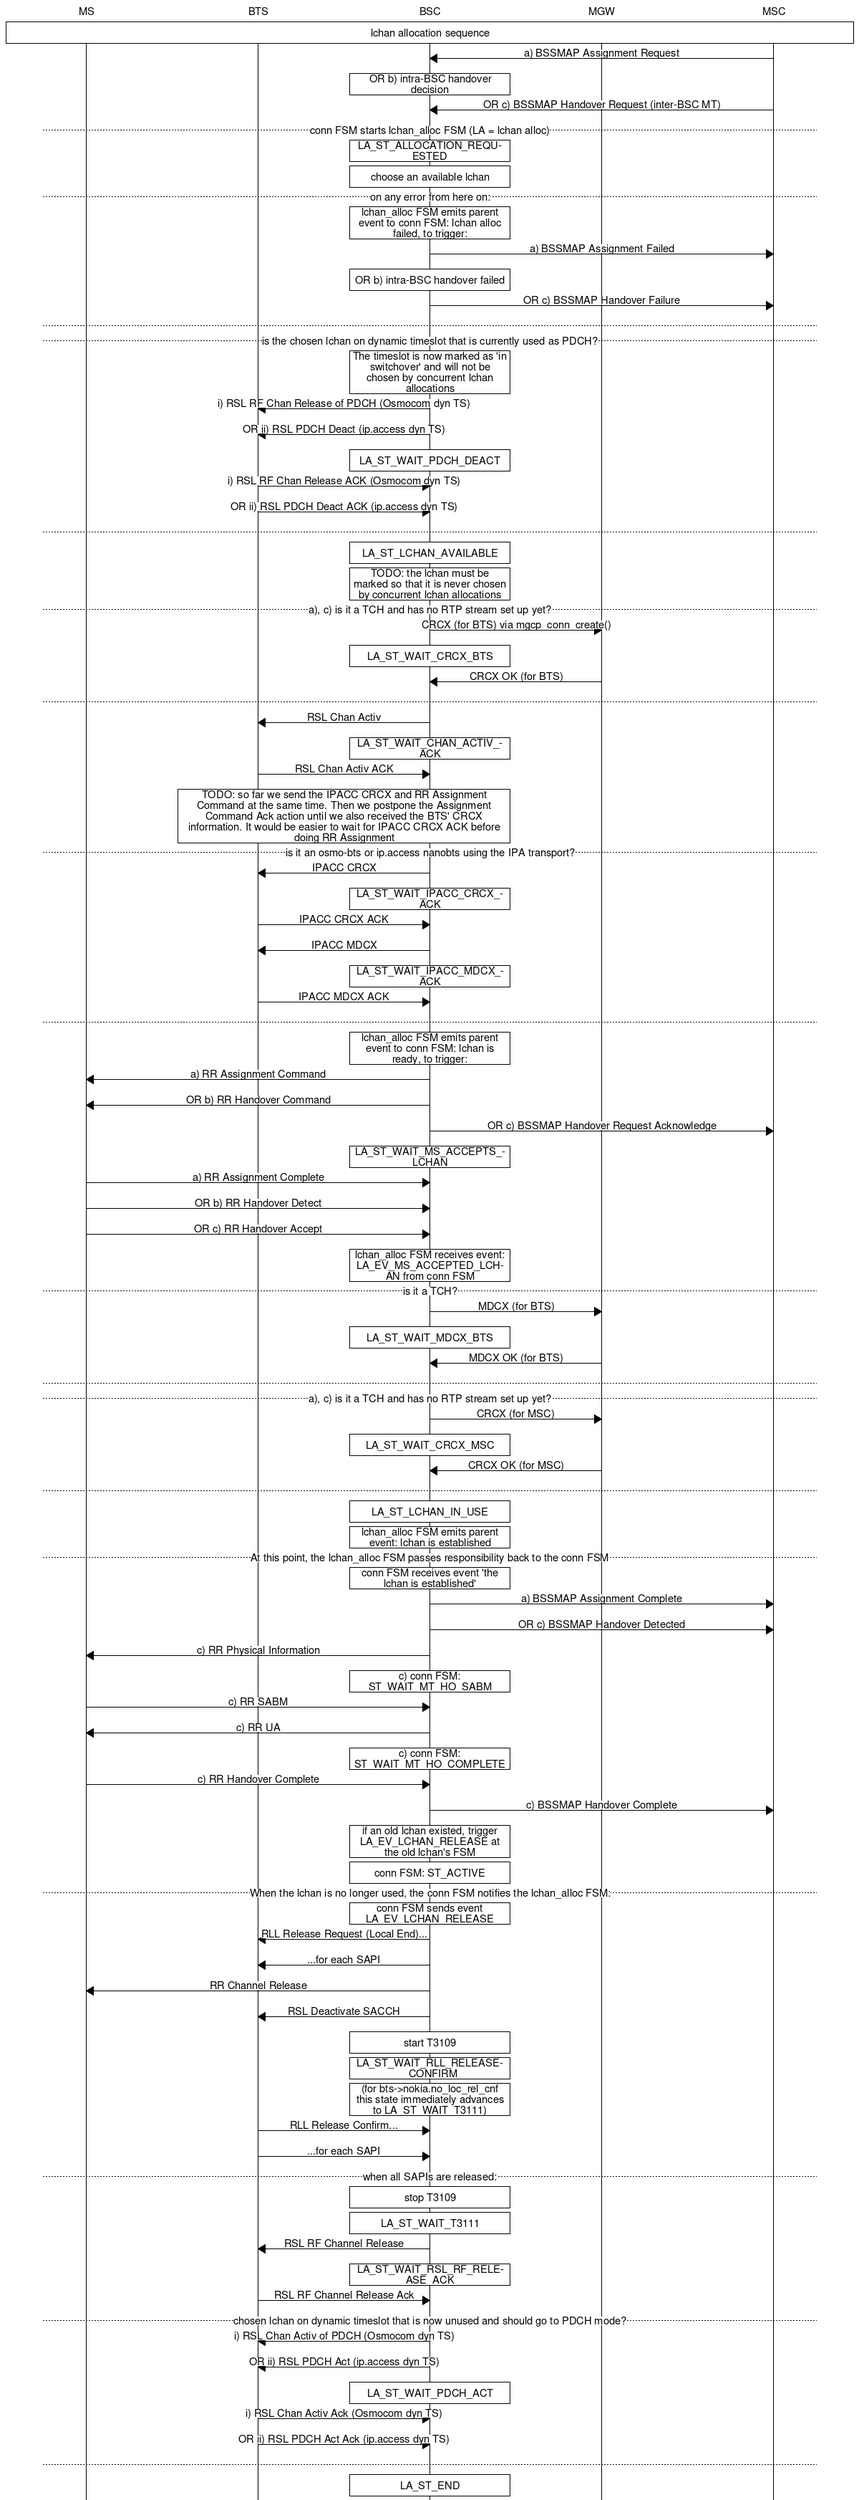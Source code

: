 
# MO-Call with OsmoBTS + OsmoBSC with true 3GPP AoIP (planned)
msc {
	hscale=2;
	ms [label="MS"], bts [label="BTS"], bsc[label="BSC"], mgw[label="MGW"], msc_[label="MSC"];

	ms box msc_ [label="lchan allocation sequence"];

	bsc <= msc_ [label="a) BSSMAP Assignment Request"];
	bsc box bsc [label="OR b) intra-BSC handover decision"];
	bsc <= msc_ [label="OR c) BSSMAP Handover Request (inter-BSC MT)"];

	--- [label="conn FSM starts lchan_alloc FSM (LA = lchan alloc)"];
	bsc box bsc [label="LA_ST_ALLOCATION_REQUESTED"];

	bsc box bsc [label="choose an available lchan"];

	--- [label="on any error from here on:"];
	bsc box bsc [label="lchan_alloc FSM emits parent event to conn FSM:
			    lchan alloc failed, to trigger:"];
	bsc => msc_ [label="a) BSSMAP Assignment Failed"];
	bsc box bsc [label="OR b) intra-BSC handover failed"];
	bsc => msc_ [label="OR c) BSSMAP Handover Failure"];
	---;

	--- [label="is the chosen lchan on dynamic timeslot that is currently used as PDCH?"];
	bsc box bsc [label="The timeslot is now marked as 'in switchover' and
		            will not be chosen by concurrent lchan allocations"];
	bts <= bsc [label="i) RSL RF Chan Release of PDCH (Osmocom dyn TS)"];
	bts <= bsc [label="OR ii) RSL PDCH Deact (ip.access dyn TS)"];
	bsc box bsc [label="LA_ST_WAIT_PDCH_DEACT"];
	bts => bsc [label="i) RSL RF Chan Release ACK (Osmocom dyn TS)"];
	bts => bsc [label="OR ii) RSL PDCH Deact ACK (ip.access dyn TS)"];
	---;
	bsc box bsc [label="LA_ST_LCHAN_AVAILABLE"];
	bsc box bsc [label="TODO: the lchan must be marked so that it is never
		            chosen by concurrent lchan allocations"];
	--- [label="a), c) is it a TCH and has no RTP stream set up yet?"];
	bsc => mgw [label="CRCX (for BTS) via mgcp_conn_create()"];
	bsc box bsc [label="LA_ST_WAIT_CRCX_BTS"];
	bsc <= mgw [label="CRCX OK (for BTS)"];
	---;
	bts <= bsc [label="RSL Chan Activ"];
	bsc box bsc [label="LA_ST_WAIT_CHAN_ACTIV_ACK"];
	bts => bsc [label="RSL Chan Activ ACK"];

	bts box bsc [label="TODO: so far we send the IPACC CRCX and RR Assignment Command at the same time.
		Then we postpone the Assignment Command Ack action until we also received the BTS'
		CRCX information.
		It would be easier to wait for IPACC CRCX ACK before doing RR Assignment"];

	--- [label="is it an osmo-bts or ip.access nanobts using the IPA transport?"];
	bts <= bsc [label="IPACC CRCX"];
	bsc box bsc [label="LA_ST_WAIT_IPACC_CRCX_ACK"];
	bts => bsc [label="IPACC CRCX ACK"];
	bts <= bsc [label="IPACC MDCX"];
	bsc box bsc [label="LA_ST_WAIT_IPACC_MDCX_ACK"];
	bts => bsc [label="IPACC MDCX ACK"];
	---;
	bsc box bsc [label="lchan_alloc FSM emits parent event to conn FSM: lchan is ready, to trigger:"];
	ms <= bsc [label="a) RR Assignment Command"];
	ms <= bsc [label="OR b) RR Handover Command"];
	bsc => msc_ [label="OR c) BSSMAP Handover Request Acknowledge"];
	bsc box bsc [label="LA_ST_WAIT_MS_ACCEPTS_LCHAN"];
	ms => bsc [label="a) RR Assignment Complete"];

	ms => bsc [label="OR b) RR Handover Detect"];
	ms => bsc [label="OR c) RR Handover Accept"];
	bsc box bsc [label="lchan_alloc FSM receives event: LA_EV_MS_ACCEPTED_LCHAN from conn FSM"];

	--- [label="is it a TCH?"];
	bsc => mgw [label="MDCX (for BTS)"];
	bsc box bsc [label="LA_ST_WAIT_MDCX_BTS"];
	bsc <= mgw [label="MDCX OK (for BTS)"];
	---;
	--- [label="a), c) is it a TCH and has no RTP stream set up yet?"];
	bsc => mgw [label="CRCX (for MSC)"];
	bsc box bsc [label="LA_ST_WAIT_CRCX_MSC"];
	bsc <= mgw [label="CRCX OK (for MSC)"];
	---;

	bsc box bsc [label="LA_ST_LCHAN_IN_USE"];
	bsc box bsc [label="lchan_alloc FSM emits parent event: lchan is established"];
	--- [label="At this point, the lchan_alloc FSM passes responsibility back to the conn FSM"];
	bsc box bsc [label="conn FSM receives event 'the lchan is established'"];
	bsc => msc_ [label="a) BSSMAP Assignment Complete"];
	bsc => msc_ [label="OR c) BSSMAP Handover Detected"];
	ms <= bsc [label="c) RR Physical Information"];
	bsc box bsc [label="c) conn FSM: ST_WAIT_MT_HO_SABM"];
	ms => bsc [label="c) RR SABM"];
	ms <= bsc [label="c) RR UA"];


	bsc box bsc [label="c) conn FSM: ST_WAIT_MT_HO_COMPLETE"];

	ms => bsc [label="c) RR Handover Complete"];
	bsc => msc_ [label="c) BSSMAP Handover Complete"];

	bsc box bsc [label="if an old lchan existed, trigger LA_EV_LCHAN_RELEASE at the old lchan's FSM"];
	bsc box bsc [label="conn FSM: ST_ACTIVE"];

	--- [label="When the lchan is no longer used, the conn FSM notifies the lchan_alloc FSM:"];

	bsc box bsc [label="conn FSM sends event LA_EV_LCHAN_RELEASE"];
	bts <= bsc [label="RLL Release Request (Local End)..."];
	bts <= bsc [label="...for each SAPI"];
	ms <= bsc [label="RR Channel Release"];
	bts <= bsc [label="RSL Deactivate SACCH"];
	bsc box bsc [label="start T3109"];
	bsc box bsc [label="LA_ST_WAIT_RLL_RELEASE_CONFIRM"];
	bsc box bsc [label="(for bts->nokia.no_loc_rel_cnf this state
			     immediately advances to LA_ST_WAIT_T3111)"];
	bts => bsc [label="RLL Release Confirm..."];
	bts => bsc [label="...for each SAPI"];
	--- [label="when all SAPIs are released:"];
	bsc box bsc [label="stop T3109"];
	bsc box bsc [label="LA_ST_WAIT_T3111"];
	bts <= bsc [label="RSL RF Channel Release"];
	bsc box bsc [label="LA_ST_WAIT_RSL_RF_RELEASE_ACK"];
	bts => bsc [label="RSL RF Channel Release Ack"];

	--- [label="chosen lchan on dynamic timeslot that is now unused and should go to PDCH mode?"];
	bts <= bsc [label="i) RSL Chan Activ of PDCH (Osmocom dyn TS)"];
	bts <= bsc [label="OR ii) RSL PDCH Act (ip.access dyn TS)"];
	bsc box bsc [label="LA_ST_WAIT_PDCH_ACT"];
	bts => bsc [label="i) RSL Chan Activ Ack (Osmocom dyn TS)"];
	bts => bsc [label="OR ii) RSL PDCH Act Ack (ip.access dyn TS)"];
	---;
	bsc box bsc [label="LA_ST_END"];
}
